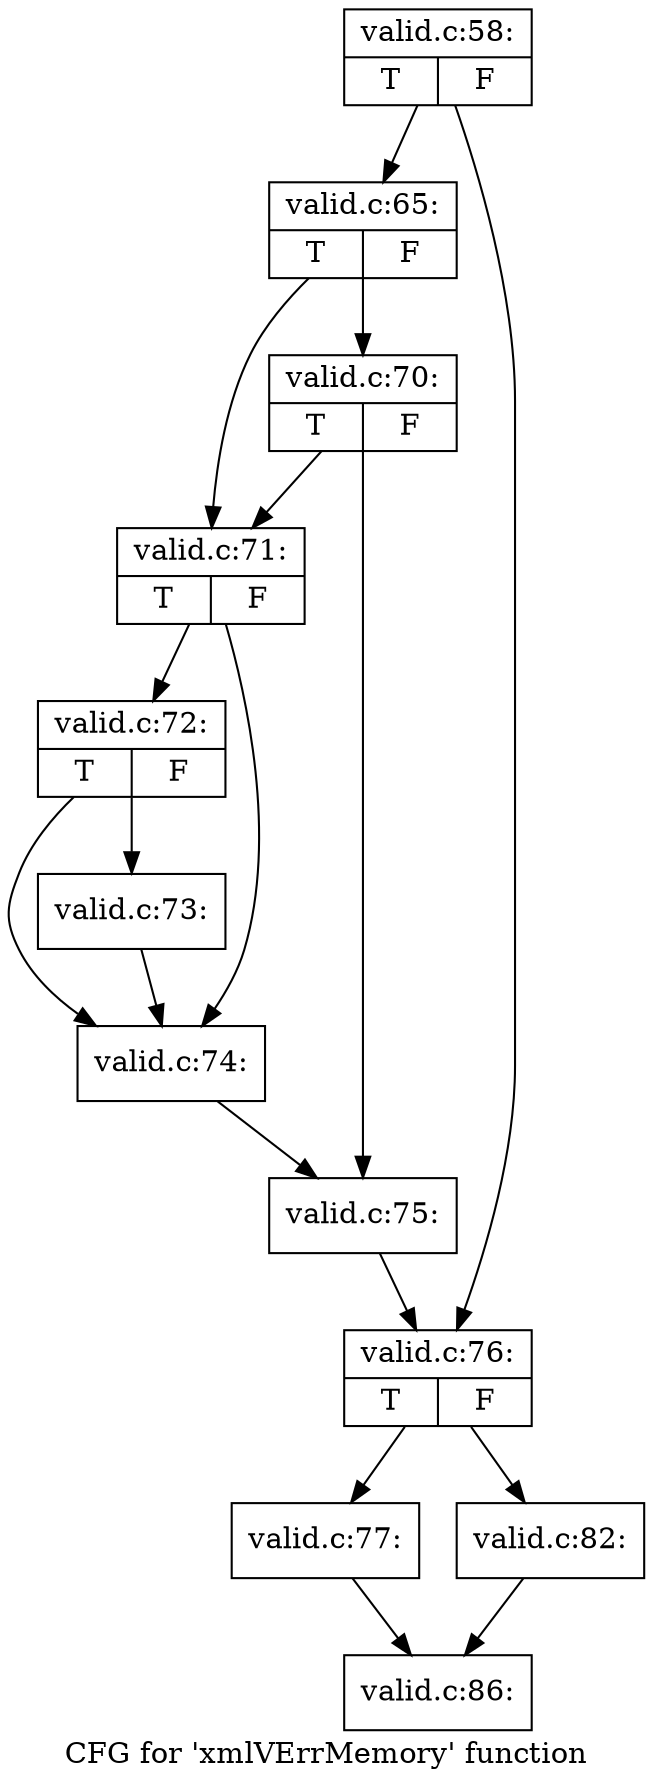 digraph "CFG for 'xmlVErrMemory' function" {
	label="CFG for 'xmlVErrMemory' function";

	Node0x5254610 [shape=record,label="{valid.c:58:|{<s0>T|<s1>F}}"];
	Node0x5254610 -> Node0x4fa1110;
	Node0x5254610 -> Node0x4fa1160;
	Node0x4fa1110 [shape=record,label="{valid.c:65:|{<s0>T|<s1>F}}"];
	Node0x4fa1110 -> Node0x4fa1a00;
	Node0x4fa1110 -> Node0x4fa1aa0;
	Node0x4fa1aa0 [shape=record,label="{valid.c:70:|{<s0>T|<s1>F}}"];
	Node0x4fa1aa0 -> Node0x4fa1a00;
	Node0x4fa1aa0 -> Node0x4fa1a50;
	Node0x4fa1a00 [shape=record,label="{valid.c:71:|{<s0>T|<s1>F}}"];
	Node0x4fa1a00 -> Node0x525c190;
	Node0x4fa1a00 -> Node0x525c140;
	Node0x525c190 [shape=record,label="{valid.c:72:|{<s0>T|<s1>F}}"];
	Node0x525c190 -> Node0x525c0f0;
	Node0x525c190 -> Node0x525c140;
	Node0x525c0f0 [shape=record,label="{valid.c:73:}"];
	Node0x525c0f0 -> Node0x525c140;
	Node0x525c140 [shape=record,label="{valid.c:74:}"];
	Node0x525c140 -> Node0x4fa1a50;
	Node0x4fa1a50 [shape=record,label="{valid.c:75:}"];
	Node0x4fa1a50 -> Node0x4fa1160;
	Node0x4fa1160 [shape=record,label="{valid.c:76:|{<s0>T|<s1>F}}"];
	Node0x4fa1160 -> Node0x525cc80;
	Node0x4fa1160 -> Node0x525cd20;
	Node0x525cc80 [shape=record,label="{valid.c:77:}"];
	Node0x525cc80 -> Node0x525ccd0;
	Node0x525cd20 [shape=record,label="{valid.c:82:}"];
	Node0x525cd20 -> Node0x525ccd0;
	Node0x525ccd0 [shape=record,label="{valid.c:86:}"];
}
